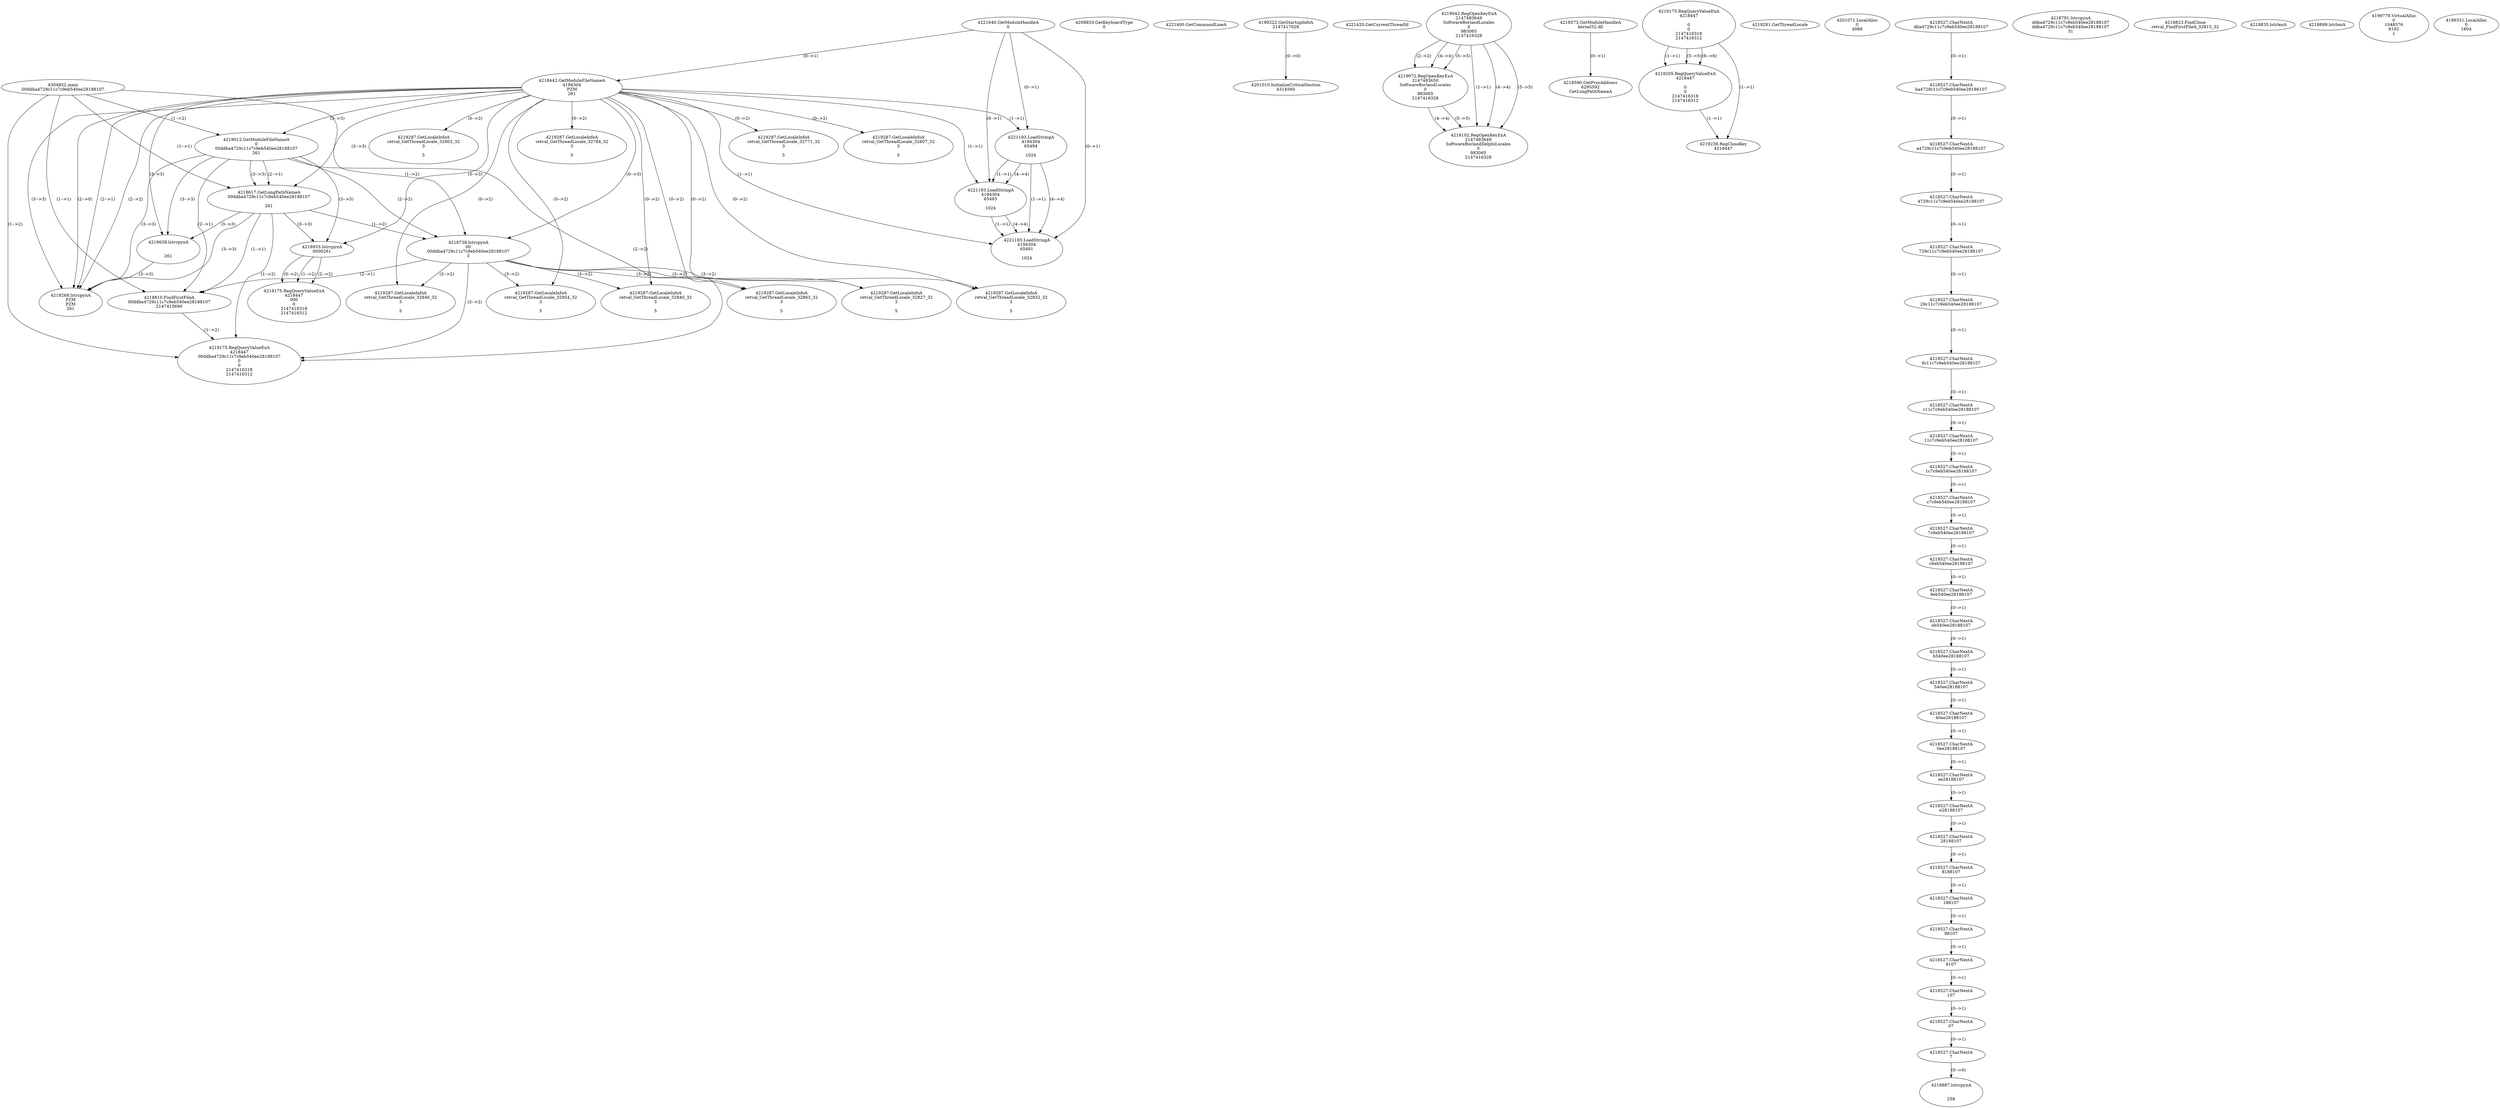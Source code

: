// Global SCDG with merge call
digraph {
	0 [label="4304852.main
00ddba4729c11c7c9eb540ee28188107"]
	1 [label="4221640.GetModuleHandleA
0"]
	2 [label="4208833.GetKeyboardType
0"]
	3 [label="4221400.GetCommandLineA
"]
	4 [label="4199222.GetStartupInfoA
2147417628"]
	5 [label="4221420.GetCurrentThreadId
"]
	6 [label="4218442.GetModuleFileNameA
4194304
PZM
261"]
	1 -> 6 [label="(0-->1)"]
	7 [label="4219012.GetModuleFileNameA
0
00ddba4729c11c7c9eb540ee28188107
261"]
	0 -> 7 [label="(1-->2)"]
	6 -> 7 [label="(3-->3)"]
	8 [label="4219042.RegOpenKeyExA
2147483649
Software\Borland\Locales
0
983065
2147416328"]
	9 [label="4218573.GetModuleHandleA
kernel32.dll"]
	10 [label="4218590.GetProcAddress
6295592
GetLongPathNameA"]
	9 -> 10 [label="(0-->1)"]
	11 [label="4218617.GetLongPathNameA
00ddba4729c11c7c9eb540ee28188107

261"]
	0 -> 11 [label="(1-->1)"]
	7 -> 11 [label="(2-->1)"]
	6 -> 11 [label="(3-->3)"]
	7 -> 11 [label="(3-->3)"]
	12 [label="4218638.lstrcpynA


261"]
	6 -> 12 [label="(3-->3)"]
	7 -> 12 [label="(3-->3)"]
	11 -> 12 [label="(3-->3)"]
	13 [label="4219175.RegQueryValueExA
4218447

0
0
2147416318
2147416312"]
	14 [label="4219205.RegQueryValueExA
4218447

0
0
2147416318
2147416312"]
	13 -> 14 [label="(1-->1)"]
	13 -> 14 [label="(5-->5)"]
	13 -> 14 [label="(6-->6)"]
	15 [label="4219239.RegCloseKey
4218447"]
	13 -> 15 [label="(1-->1)"]
	14 -> 15 [label="(1-->1)"]
	16 [label="4219268.lstrcpynA
PZM
PZM
261"]
	6 -> 16 [label="(2-->1)"]
	6 -> 16 [label="(2-->2)"]
	6 -> 16 [label="(3-->3)"]
	7 -> 16 [label="(3-->3)"]
	11 -> 16 [label="(3-->3)"]
	12 -> 16 [label="(3-->3)"]
	6 -> 16 [label="(2-->0)"]
	17 [label="4219281.GetThreadLocale
"]
	18 [label="4219287.GetLocaleInfoA
retval_GetThreadLocale_32802_32
3

5"]
	6 -> 18 [label="(0-->2)"]
	19 [label="4221193.LoadStringA
4194304
65494

1024"]
	1 -> 19 [label="(0-->1)"]
	6 -> 19 [label="(1-->1)"]
	20 [label="4219072.RegOpenKeyExA
2147483650
Software\Borland\Locales
0
983065
2147416328"]
	8 -> 20 [label="(2-->2)"]
	8 -> 20 [label="(4-->4)"]
	8 -> 20 [label="(5-->5)"]
	21 [label="4219102.RegOpenKeyExA
2147483649
Software\Borland\Delphi\Locales
0
983065
2147416328"]
	8 -> 21 [label="(1-->1)"]
	8 -> 21 [label="(4-->4)"]
	20 -> 21 [label="(4-->4)"]
	8 -> 21 [label="(5-->5)"]
	20 -> 21 [label="(5-->5)"]
	22 [label="4219287.GetLocaleInfoA
retval_GetThreadLocale_32784_32
3

5"]
	6 -> 22 [label="(0-->2)"]
	23 [label="4201010.InitializeCriticalSection
4314560"]
	4 -> 23 [label="(0-->0)"]
	24 [label="4201071.LocalAlloc
0
4088"]
	25 [label="4218738.lstrcpynA
00
00ddba4729c11c7c9eb540ee28188107
3"]
	0 -> 25 [label="(1-->2)"]
	7 -> 25 [label="(2-->2)"]
	11 -> 25 [label="(1-->2)"]
	6 -> 25 [label="(0-->3)"]
	26 [label="4218527.CharNextA
dba4729c11c7c9eb540ee28188107"]
	27 [label="4218527.CharNextA
ba4729c11c7c9eb540ee28188107"]
	26 -> 27 [label="(0-->1)"]
	28 [label="4218527.CharNextA
a4729c11c7c9eb540ee28188107"]
	27 -> 28 [label="(0-->1)"]
	29 [label="4218527.CharNextA
4729c11c7c9eb540ee28188107"]
	28 -> 29 [label="(0-->1)"]
	30 [label="4218527.CharNextA
729c11c7c9eb540ee28188107"]
	29 -> 30 [label="(0-->1)"]
	31 [label="4218527.CharNextA
29c11c7c9eb540ee28188107"]
	30 -> 31 [label="(0-->1)"]
	32 [label="4218527.CharNextA
9c11c7c9eb540ee28188107"]
	31 -> 32 [label="(0-->1)"]
	33 [label="4218527.CharNextA
c11c7c9eb540ee28188107"]
	32 -> 33 [label="(0-->1)"]
	34 [label="4218527.CharNextA
11c7c9eb540ee28188107"]
	33 -> 34 [label="(0-->1)"]
	35 [label="4218527.CharNextA
1c7c9eb540ee28188107"]
	34 -> 35 [label="(0-->1)"]
	36 [label="4218527.CharNextA
c7c9eb540ee28188107"]
	35 -> 36 [label="(0-->1)"]
	37 [label="4218527.CharNextA
7c9eb540ee28188107"]
	36 -> 37 [label="(0-->1)"]
	38 [label="4218527.CharNextA
c9eb540ee28188107"]
	37 -> 38 [label="(0-->1)"]
	39 [label="4218527.CharNextA
9eb540ee28188107"]
	38 -> 39 [label="(0-->1)"]
	40 [label="4218527.CharNextA
eb540ee28188107"]
	39 -> 40 [label="(0-->1)"]
	41 [label="4218527.CharNextA
b540ee28188107"]
	40 -> 41 [label="(0-->1)"]
	42 [label="4218527.CharNextA
540ee28188107"]
	41 -> 42 [label="(0-->1)"]
	43 [label="4218527.CharNextA
40ee28188107"]
	42 -> 43 [label="(0-->1)"]
	44 [label="4218527.CharNextA
0ee28188107"]
	43 -> 44 [label="(0-->1)"]
	45 [label="4218527.CharNextA
ee28188107"]
	44 -> 45 [label="(0-->1)"]
	46 [label="4218527.CharNextA
e28188107"]
	45 -> 46 [label="(0-->1)"]
	47 [label="4218527.CharNextA
28188107"]
	46 -> 47 [label="(0-->1)"]
	48 [label="4218527.CharNextA
8188107"]
	47 -> 48 [label="(0-->1)"]
	49 [label="4218527.CharNextA
188107"]
	48 -> 49 [label="(0-->1)"]
	50 [label="4218527.CharNextA
88107"]
	49 -> 50 [label="(0-->1)"]
	51 [label="4218527.CharNextA
8107"]
	50 -> 51 [label="(0-->1)"]
	52 [label="4218527.CharNextA
107"]
	51 -> 52 [label="(0-->1)"]
	53 [label="4218527.CharNextA
07"]
	52 -> 53 [label="(0-->1)"]
	54 [label="4218527.CharNextA
7"]
	53 -> 54 [label="(0-->1)"]
	55 [label="4218791.lstrcpynA
ddba4729c11c7c9eb540ee28188107
ddba4729c11c7c9eb540ee28188107
31"]
	56 [label="4218810.FindFirstFileA
00ddba4729c11c7c9eb540ee28188107
2147415690"]
	0 -> 56 [label="(1-->1)"]
	7 -> 56 [label="(2-->1)"]
	11 -> 56 [label="(1-->1)"]
	25 -> 56 [label="(2-->1)"]
	57 [label="4218823.FindClose
retval_FindFirstFileA_32815_32"]
	58 [label="4218835.lstrlenA
"]
	59 [label="4218887.lstrcpynA


258"]
	54 -> 59 [label="(0-->0)"]
	60 [label="4218899.lstrlenA
"]
	61 [label="4218933.lstrcpynA
00\
00\
261"]
	6 -> 61 [label="(3-->3)"]
	7 -> 61 [label="(3-->3)"]
	11 -> 61 [label="(3-->3)"]
	62 [label="4219175.RegQueryValueExA
4218447
00\
0
0
2147416318
2147416312"]
	61 -> 62 [label="(1-->2)"]
	61 -> 62 [label="(2-->2)"]
	61 -> 62 [label="(0-->2)"]
	63 [label="4219287.GetLocaleInfoA
retval_GetThreadLocale_32827_32
3

5"]
	6 -> 63 [label="(0-->2)"]
	25 -> 63 [label="(3-->2)"]
	64 [label="4221193.LoadStringA
4194304
65493

1024"]
	1 -> 64 [label="(0-->1)"]
	6 -> 64 [label="(1-->1)"]
	19 -> 64 [label="(1-->1)"]
	19 -> 64 [label="(4-->4)"]
	65 [label="4199779.VirtualAlloc
0
1048576
8192
1"]
	66 [label="4199331.LocalAlloc
0
1604"]
	67 [label="4219175.RegQueryValueExA
4218447
00ddba4729c11c7c9eb540ee28188107
0
0
2147416318
2147416312"]
	0 -> 67 [label="(1-->2)"]
	7 -> 67 [label="(2-->2)"]
	11 -> 67 [label="(1-->2)"]
	25 -> 67 [label="(2-->2)"]
	56 -> 67 [label="(1-->2)"]
	68 [label="4219287.GetLocaleInfoA
retval_GetThreadLocale_32863_32
3

5"]
	6 -> 68 [label="(0-->2)"]
	25 -> 68 [label="(3-->2)"]
	69 [label="4219287.GetLocaleInfoA
retval_GetThreadLocale_32846_32
3

5"]
	6 -> 69 [label="(0-->2)"]
	25 -> 69 [label="(3-->2)"]
	70 [label="4221193.LoadStringA
4194304
65491

1024"]
	1 -> 70 [label="(0-->1)"]
	6 -> 70 [label="(1-->1)"]
	19 -> 70 [label="(1-->1)"]
	64 -> 70 [label="(1-->1)"]
	19 -> 70 [label="(4-->4)"]
	64 -> 70 [label="(4-->4)"]
	71 [label="4219287.GetLocaleInfoA
retval_GetThreadLocale_32832_32
3

5"]
	6 -> 71 [label="(0-->2)"]
	25 -> 71 [label="(3-->2)"]
	72 [label="4219287.GetLocaleInfoA
retval_GetThreadLocale_32771_32
3

5"]
	6 -> 72 [label="(0-->2)"]
	73 [label="4219287.GetLocaleInfoA
retval_GetThreadLocale_32807_32
3

5"]
	6 -> 73 [label="(0-->2)"]
	74 [label="4219287.GetLocaleInfoA
retval_GetThreadLocale_32840_32
3

5"]
	6 -> 74 [label="(0-->2)"]
	25 -> 74 [label="(3-->2)"]
	75 [label="4219287.GetLocaleInfoA
retval_GetThreadLocale_32854_32
3

5"]
	6 -> 75 [label="(0-->2)"]
	25 -> 75 [label="(3-->2)"]
}
